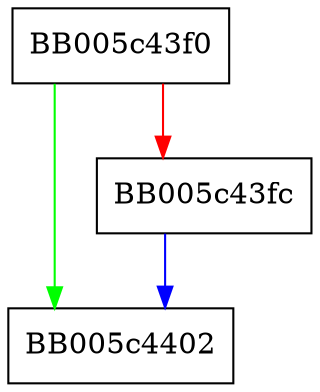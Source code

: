 digraph pbe_cmp {
  node [shape="box"];
  graph [splines=ortho];
  BB005c43f0 -> BB005c4402 [color="green"];
  BB005c43f0 -> BB005c43fc [color="red"];
  BB005c43fc -> BB005c4402 [color="blue"];
}